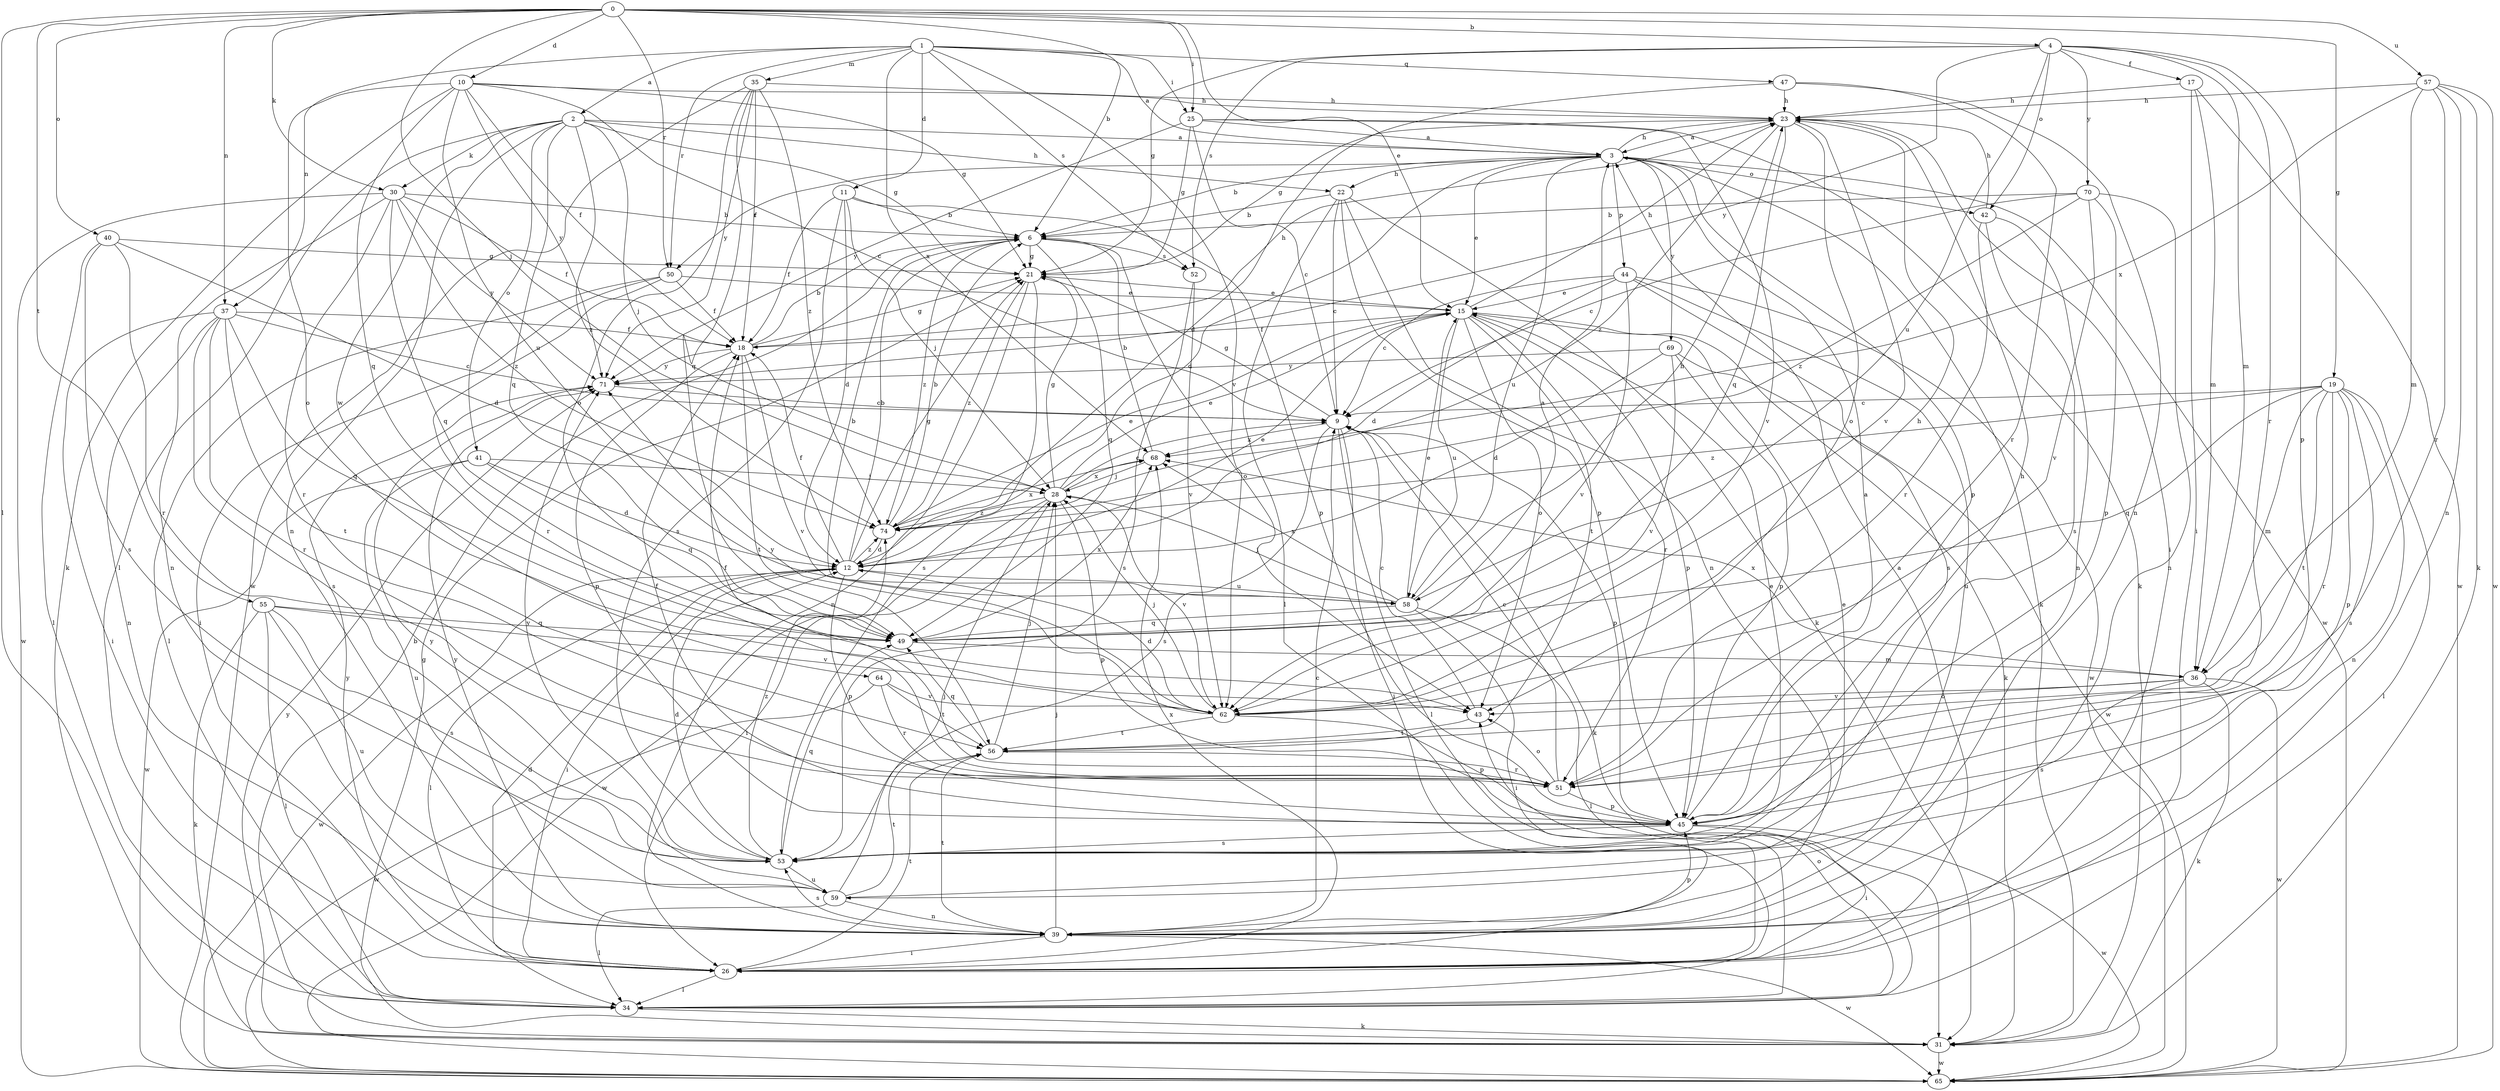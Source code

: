 strict digraph  {
0;
1;
2;
3;
4;
6;
9;
10;
11;
12;
15;
17;
18;
19;
21;
22;
23;
25;
26;
28;
30;
31;
34;
35;
36;
37;
39;
40;
41;
42;
43;
44;
45;
47;
49;
50;
51;
52;
53;
55;
56;
57;
58;
59;
62;
64;
65;
68;
69;
70;
71;
74;
0 -> 4  [label=b];
0 -> 6  [label=b];
0 -> 10  [label=d];
0 -> 15  [label=e];
0 -> 19  [label=g];
0 -> 25  [label=i];
0 -> 28  [label=j];
0 -> 30  [label=k];
0 -> 34  [label=l];
0 -> 37  [label=n];
0 -> 40  [label=o];
0 -> 50  [label=r];
0 -> 55  [label=t];
0 -> 57  [label=u];
1 -> 2  [label=a];
1 -> 3  [label=a];
1 -> 11  [label=d];
1 -> 25  [label=i];
1 -> 35  [label=m];
1 -> 37  [label=n];
1 -> 47  [label=q];
1 -> 50  [label=r];
1 -> 52  [label=s];
1 -> 62  [label=v];
1 -> 68  [label=x];
2 -> 3  [label=a];
2 -> 21  [label=g];
2 -> 22  [label=h];
2 -> 28  [label=j];
2 -> 30  [label=k];
2 -> 34  [label=l];
2 -> 39  [label=n];
2 -> 41  [label=o];
2 -> 49  [label=q];
2 -> 64  [label=w];
2 -> 74  [label=z];
3 -> 6  [label=b];
3 -> 12  [label=d];
3 -> 15  [label=e];
3 -> 22  [label=h];
3 -> 23  [label=h];
3 -> 31  [label=k];
3 -> 42  [label=o];
3 -> 44  [label=p];
3 -> 45  [label=p];
3 -> 50  [label=r];
3 -> 58  [label=u];
3 -> 65  [label=w];
3 -> 69  [label=y];
4 -> 17  [label=f];
4 -> 21  [label=g];
4 -> 36  [label=m];
4 -> 42  [label=o];
4 -> 45  [label=p];
4 -> 51  [label=r];
4 -> 52  [label=s];
4 -> 58  [label=u];
4 -> 70  [label=y];
4 -> 71  [label=y];
6 -> 21  [label=g];
6 -> 43  [label=o];
6 -> 49  [label=q];
6 -> 52  [label=s];
6 -> 74  [label=z];
9 -> 21  [label=g];
9 -> 26  [label=i];
9 -> 31  [label=k];
9 -> 34  [label=l];
9 -> 45  [label=p];
9 -> 53  [label=s];
9 -> 68  [label=x];
10 -> 9  [label=c];
10 -> 18  [label=f];
10 -> 21  [label=g];
10 -> 23  [label=h];
10 -> 31  [label=k];
10 -> 43  [label=o];
10 -> 49  [label=q];
10 -> 58  [label=u];
10 -> 71  [label=y];
11 -> 6  [label=b];
11 -> 12  [label=d];
11 -> 18  [label=f];
11 -> 28  [label=j];
11 -> 45  [label=p];
11 -> 53  [label=s];
12 -> 6  [label=b];
12 -> 15  [label=e];
12 -> 18  [label=f];
12 -> 21  [label=g];
12 -> 26  [label=i];
12 -> 34  [label=l];
12 -> 45  [label=p];
12 -> 58  [label=u];
12 -> 65  [label=w];
12 -> 74  [label=z];
15 -> 18  [label=f];
15 -> 23  [label=h];
15 -> 31  [label=k];
15 -> 43  [label=o];
15 -> 45  [label=p];
15 -> 51  [label=r];
15 -> 56  [label=t];
15 -> 58  [label=u];
17 -> 23  [label=h];
17 -> 26  [label=i];
17 -> 36  [label=m];
17 -> 65  [label=w];
18 -> 6  [label=b];
18 -> 21  [label=g];
18 -> 23  [label=h];
18 -> 45  [label=p];
18 -> 56  [label=t];
18 -> 62  [label=v];
18 -> 71  [label=y];
19 -> 9  [label=c];
19 -> 34  [label=l];
19 -> 36  [label=m];
19 -> 39  [label=n];
19 -> 45  [label=p];
19 -> 49  [label=q];
19 -> 51  [label=r];
19 -> 53  [label=s];
19 -> 56  [label=t];
19 -> 74  [label=z];
21 -> 15  [label=e];
21 -> 39  [label=n];
21 -> 53  [label=s];
21 -> 74  [label=z];
22 -> 6  [label=b];
22 -> 9  [label=c];
22 -> 31  [label=k];
22 -> 34  [label=l];
22 -> 39  [label=n];
22 -> 45  [label=p];
23 -> 3  [label=a];
23 -> 21  [label=g];
23 -> 26  [label=i];
23 -> 43  [label=o];
23 -> 49  [label=q];
23 -> 62  [label=v];
23 -> 74  [label=z];
25 -> 3  [label=a];
25 -> 9  [label=c];
25 -> 21  [label=g];
25 -> 31  [label=k];
25 -> 62  [label=v];
25 -> 71  [label=y];
26 -> 3  [label=a];
26 -> 12  [label=d];
26 -> 34  [label=l];
26 -> 56  [label=t];
26 -> 68  [label=x];
26 -> 71  [label=y];
28 -> 9  [label=c];
28 -> 15  [label=e];
28 -> 21  [label=g];
28 -> 26  [label=i];
28 -> 45  [label=p];
28 -> 62  [label=v];
28 -> 65  [label=w];
28 -> 68  [label=x];
28 -> 74  [label=z];
30 -> 6  [label=b];
30 -> 18  [label=f];
30 -> 39  [label=n];
30 -> 49  [label=q];
30 -> 51  [label=r];
30 -> 65  [label=w];
30 -> 71  [label=y];
30 -> 74  [label=z];
31 -> 6  [label=b];
31 -> 21  [label=g];
31 -> 65  [label=w];
31 -> 71  [label=y];
34 -> 31  [label=k];
34 -> 43  [label=o];
35 -> 18  [label=f];
35 -> 23  [label=h];
35 -> 43  [label=o];
35 -> 49  [label=q];
35 -> 65  [label=w];
35 -> 71  [label=y];
35 -> 74  [label=z];
36 -> 31  [label=k];
36 -> 43  [label=o];
36 -> 53  [label=s];
36 -> 62  [label=v];
36 -> 65  [label=w];
36 -> 68  [label=x];
37 -> 9  [label=c];
37 -> 18  [label=f];
37 -> 26  [label=i];
37 -> 39  [label=n];
37 -> 49  [label=q];
37 -> 51  [label=r];
37 -> 53  [label=s];
37 -> 56  [label=t];
39 -> 9  [label=c];
39 -> 26  [label=i];
39 -> 28  [label=j];
39 -> 45  [label=p];
39 -> 53  [label=s];
39 -> 56  [label=t];
39 -> 65  [label=w];
39 -> 71  [label=y];
40 -> 12  [label=d];
40 -> 21  [label=g];
40 -> 34  [label=l];
40 -> 51  [label=r];
40 -> 53  [label=s];
41 -> 12  [label=d];
41 -> 28  [label=j];
41 -> 49  [label=q];
41 -> 59  [label=u];
41 -> 65  [label=w];
42 -> 23  [label=h];
42 -> 39  [label=n];
42 -> 51  [label=r];
42 -> 53  [label=s];
43 -> 9  [label=c];
43 -> 56  [label=t];
44 -> 9  [label=c];
44 -> 12  [label=d];
44 -> 15  [label=e];
44 -> 53  [label=s];
44 -> 59  [label=u];
44 -> 62  [label=v];
44 -> 65  [label=w];
45 -> 3  [label=a];
45 -> 18  [label=f];
45 -> 23  [label=h];
45 -> 26  [label=i];
45 -> 53  [label=s];
45 -> 65  [label=w];
47 -> 12  [label=d];
47 -> 23  [label=h];
47 -> 39  [label=n];
47 -> 51  [label=r];
49 -> 3  [label=a];
49 -> 36  [label=m];
49 -> 68  [label=x];
50 -> 15  [label=e];
50 -> 18  [label=f];
50 -> 26  [label=i];
50 -> 34  [label=l];
50 -> 51  [label=r];
51 -> 9  [label=c];
51 -> 18  [label=f];
51 -> 43  [label=o];
51 -> 45  [label=p];
52 -> 53  [label=s];
52 -> 62  [label=v];
53 -> 12  [label=d];
53 -> 15  [label=e];
53 -> 49  [label=q];
53 -> 59  [label=u];
53 -> 71  [label=y];
53 -> 74  [label=z];
55 -> 31  [label=k];
55 -> 34  [label=l];
55 -> 49  [label=q];
55 -> 53  [label=s];
55 -> 59  [label=u];
55 -> 62  [label=v];
56 -> 28  [label=j];
56 -> 49  [label=q];
56 -> 51  [label=r];
57 -> 23  [label=h];
57 -> 31  [label=k];
57 -> 36  [label=m];
57 -> 39  [label=n];
57 -> 51  [label=r];
57 -> 65  [label=w];
57 -> 68  [label=x];
58 -> 6  [label=b];
58 -> 15  [label=e];
58 -> 23  [label=h];
58 -> 26  [label=i];
58 -> 28  [label=j];
58 -> 34  [label=l];
58 -> 49  [label=q];
58 -> 68  [label=x];
59 -> 15  [label=e];
59 -> 28  [label=j];
59 -> 34  [label=l];
59 -> 39  [label=n];
59 -> 56  [label=t];
59 -> 71  [label=y];
62 -> 12  [label=d];
62 -> 23  [label=h];
62 -> 28  [label=j];
62 -> 45  [label=p];
62 -> 56  [label=t];
62 -> 71  [label=y];
64 -> 51  [label=r];
64 -> 56  [label=t];
64 -> 62  [label=v];
64 -> 65  [label=w];
68 -> 6  [label=b];
68 -> 28  [label=j];
69 -> 12  [label=d];
69 -> 45  [label=p];
69 -> 62  [label=v];
69 -> 65  [label=w];
69 -> 71  [label=y];
70 -> 6  [label=b];
70 -> 9  [label=c];
70 -> 39  [label=n];
70 -> 45  [label=p];
70 -> 62  [label=v];
70 -> 74  [label=z];
71 -> 9  [label=c];
74 -> 6  [label=b];
74 -> 12  [label=d];
74 -> 15  [label=e];
74 -> 68  [label=x];
}
